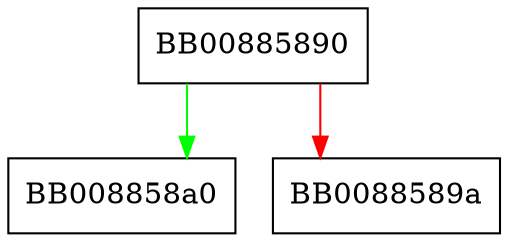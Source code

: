 digraph alloc_perturb {
  node [shape="box"];
  graph [splines=ortho];
  BB00885890 -> BB008858a0 [color="green"];
  BB00885890 -> BB0088589a [color="red"];
}